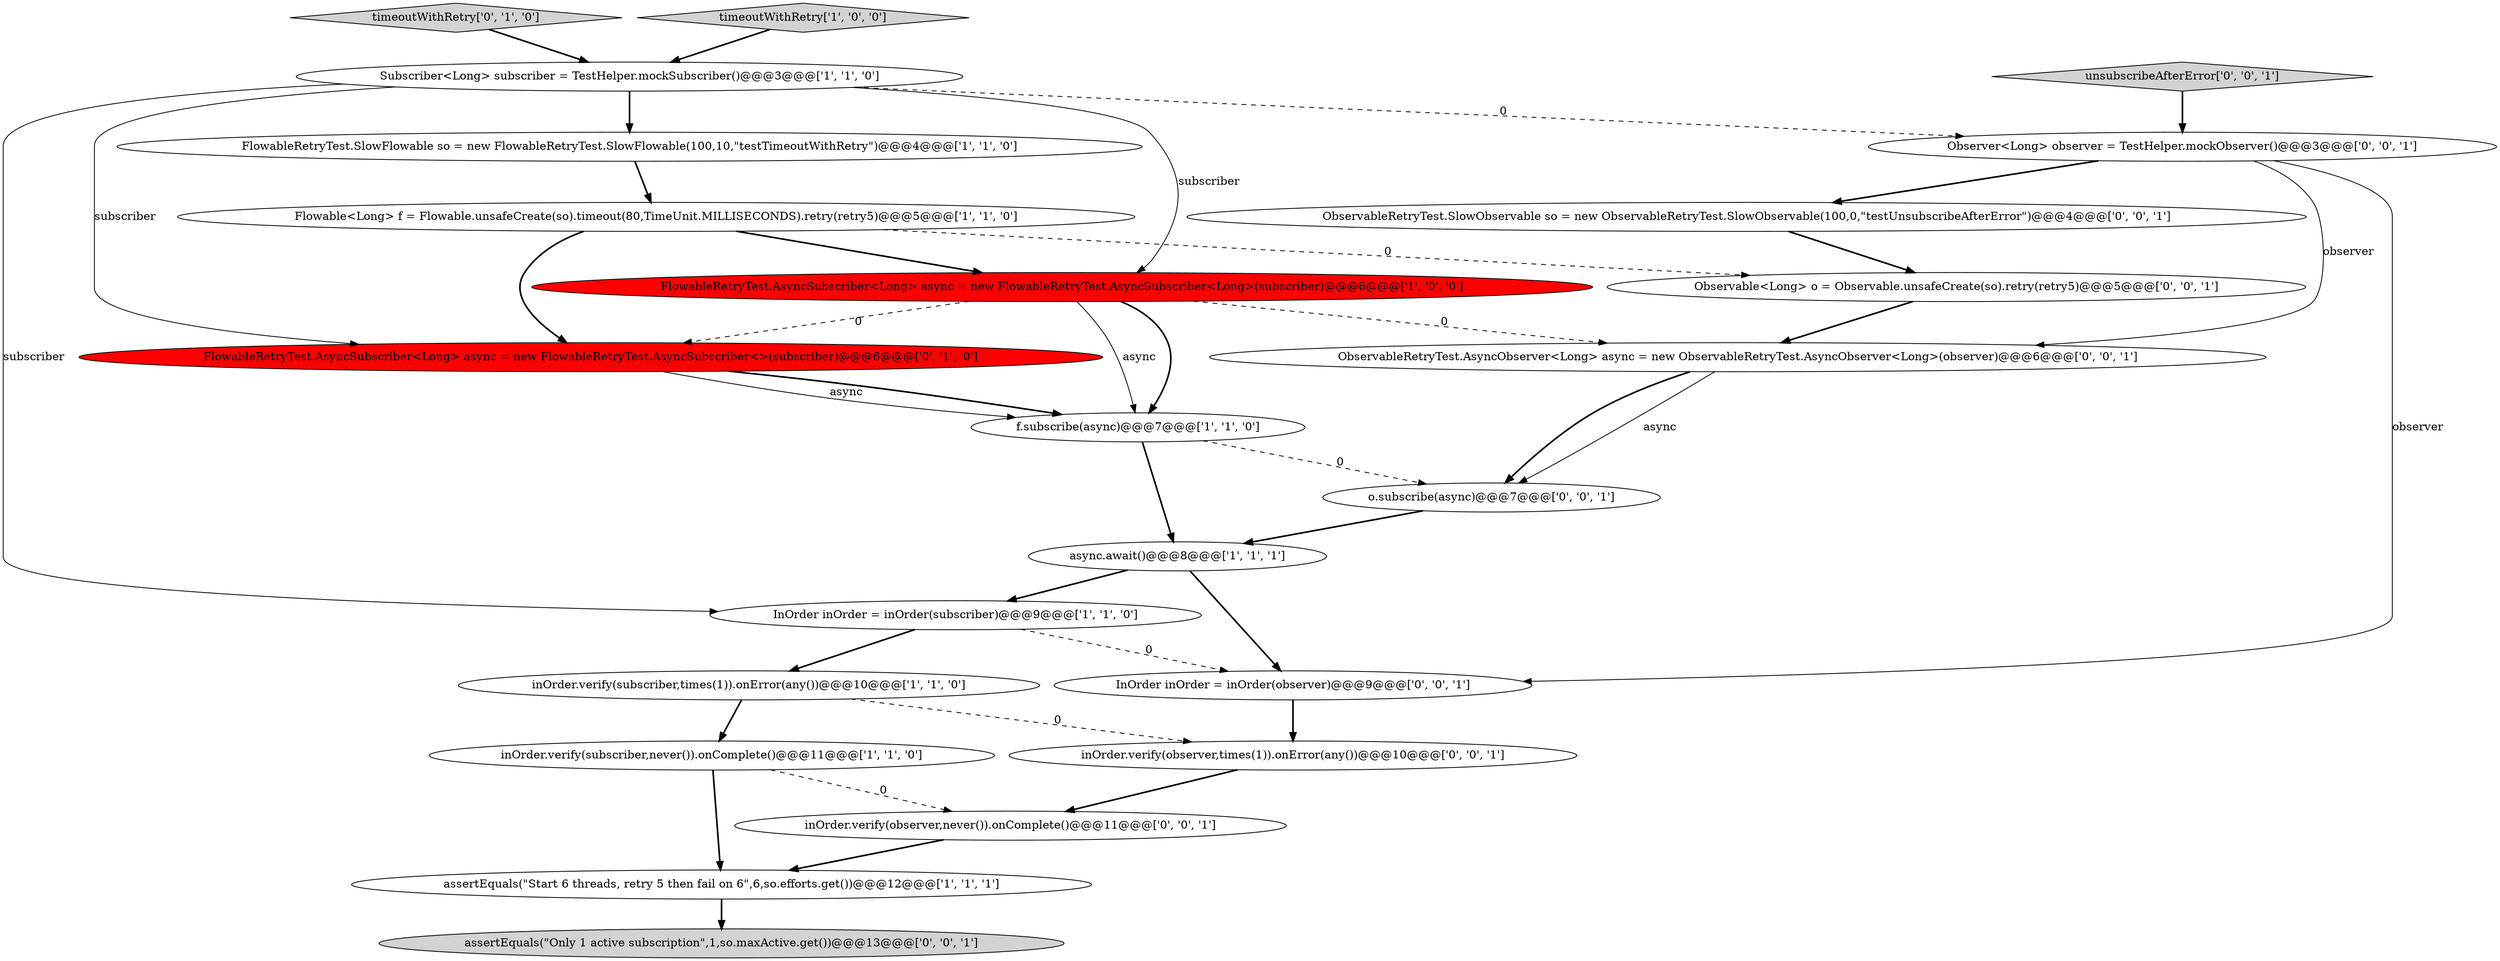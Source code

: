 digraph {
8 [style = filled, label = "InOrder inOrder = inOrder(subscriber)@@@9@@@['1', '1', '0']", fillcolor = white, shape = ellipse image = "AAA0AAABBB1BBB"];
12 [style = filled, label = "timeoutWithRetry['0', '1', '0']", fillcolor = lightgray, shape = diamond image = "AAA0AAABBB2BBB"];
0 [style = filled, label = "assertEquals(\"Start 6 threads, retry 5 then fail on 6\",6,so.efforts.get())@@@12@@@['1', '1', '1']", fillcolor = white, shape = ellipse image = "AAA0AAABBB1BBB"];
22 [style = filled, label = "Observable<Long> o = Observable.unsafeCreate(so).retry(retry5)@@@5@@@['0', '0', '1']", fillcolor = white, shape = ellipse image = "AAA0AAABBB3BBB"];
21 [style = filled, label = "Observer<Long> observer = TestHelper.mockObserver()@@@3@@@['0', '0', '1']", fillcolor = white, shape = ellipse image = "AAA0AAABBB3BBB"];
9 [style = filled, label = "FlowableRetryTest.AsyncSubscriber<Long> async = new FlowableRetryTest.AsyncSubscriber<Long>(subscriber)@@@6@@@['1', '0', '0']", fillcolor = red, shape = ellipse image = "AAA1AAABBB1BBB"];
10 [style = filled, label = "inOrder.verify(subscriber,times(1)).onError(any())@@@10@@@['1', '1', '0']", fillcolor = white, shape = ellipse image = "AAA0AAABBB1BBB"];
15 [style = filled, label = "assertEquals(\"Only 1 active subscription\",1,so.maxActive.get())@@@13@@@['0', '0', '1']", fillcolor = lightgray, shape = ellipse image = "AAA0AAABBB3BBB"];
13 [style = filled, label = "o.subscribe(async)@@@7@@@['0', '0', '1']", fillcolor = white, shape = ellipse image = "AAA0AAABBB3BBB"];
2 [style = filled, label = "timeoutWithRetry['1', '0', '0']", fillcolor = lightgray, shape = diamond image = "AAA0AAABBB1BBB"];
1 [style = filled, label = "Subscriber<Long> subscriber = TestHelper.mockSubscriber()@@@3@@@['1', '1', '0']", fillcolor = white, shape = ellipse image = "AAA0AAABBB1BBB"];
20 [style = filled, label = "inOrder.verify(observer,times(1)).onError(any())@@@10@@@['0', '0', '1']", fillcolor = white, shape = ellipse image = "AAA0AAABBB3BBB"];
4 [style = filled, label = "FlowableRetryTest.SlowFlowable so = new FlowableRetryTest.SlowFlowable(100,10,\"testTimeoutWithRetry\")@@@4@@@['1', '1', '0']", fillcolor = white, shape = ellipse image = "AAA0AAABBB1BBB"];
3 [style = filled, label = "inOrder.verify(subscriber,never()).onComplete()@@@11@@@['1', '1', '0']", fillcolor = white, shape = ellipse image = "AAA0AAABBB1BBB"];
6 [style = filled, label = "Flowable<Long> f = Flowable.unsafeCreate(so).timeout(80,TimeUnit.MILLISECONDS).retry(retry5)@@@5@@@['1', '1', '0']", fillcolor = white, shape = ellipse image = "AAA0AAABBB1BBB"];
11 [style = filled, label = "FlowableRetryTest.AsyncSubscriber<Long> async = new FlowableRetryTest.AsyncSubscriber<>(subscriber)@@@6@@@['0', '1', '0']", fillcolor = red, shape = ellipse image = "AAA1AAABBB2BBB"];
14 [style = filled, label = "InOrder inOrder = inOrder(observer)@@@9@@@['0', '0', '1']", fillcolor = white, shape = ellipse image = "AAA0AAABBB3BBB"];
17 [style = filled, label = "unsubscribeAfterError['0', '0', '1']", fillcolor = lightgray, shape = diamond image = "AAA0AAABBB3BBB"];
7 [style = filled, label = "f.subscribe(async)@@@7@@@['1', '1', '0']", fillcolor = white, shape = ellipse image = "AAA0AAABBB1BBB"];
18 [style = filled, label = "inOrder.verify(observer,never()).onComplete()@@@11@@@['0', '0', '1']", fillcolor = white, shape = ellipse image = "AAA0AAABBB3BBB"];
5 [style = filled, label = "async.await()@@@8@@@['1', '1', '1']", fillcolor = white, shape = ellipse image = "AAA0AAABBB1BBB"];
16 [style = filled, label = "ObservableRetryTest.AsyncObserver<Long> async = new ObservableRetryTest.AsyncObserver<Long>(observer)@@@6@@@['0', '0', '1']", fillcolor = white, shape = ellipse image = "AAA0AAABBB3BBB"];
19 [style = filled, label = "ObservableRetryTest.SlowObservable so = new ObservableRetryTest.SlowObservable(100,0,\"testUnsubscribeAfterError\")@@@4@@@['0', '0', '1']", fillcolor = white, shape = ellipse image = "AAA0AAABBB3BBB"];
16->13 [style = solid, label="async"];
5->8 [style = bold, label=""];
8->10 [style = bold, label=""];
1->4 [style = bold, label=""];
16->13 [style = bold, label=""];
9->16 [style = dashed, label="0"];
1->8 [style = solid, label="subscriber"];
21->19 [style = bold, label=""];
4->6 [style = bold, label=""];
22->16 [style = bold, label=""];
2->1 [style = bold, label=""];
3->18 [style = dashed, label="0"];
1->9 [style = solid, label="subscriber"];
1->11 [style = solid, label="subscriber"];
10->3 [style = bold, label=""];
1->21 [style = dashed, label="0"];
5->14 [style = bold, label=""];
8->14 [style = dashed, label="0"];
9->7 [style = bold, label=""];
12->1 [style = bold, label=""];
0->15 [style = bold, label=""];
9->7 [style = solid, label="async"];
3->0 [style = bold, label=""];
6->22 [style = dashed, label="0"];
20->18 [style = bold, label=""];
7->5 [style = bold, label=""];
11->7 [style = solid, label="async"];
6->11 [style = bold, label=""];
7->13 [style = dashed, label="0"];
13->5 [style = bold, label=""];
9->11 [style = dashed, label="0"];
10->20 [style = dashed, label="0"];
21->14 [style = solid, label="observer"];
6->9 [style = bold, label=""];
21->16 [style = solid, label="observer"];
19->22 [style = bold, label=""];
17->21 [style = bold, label=""];
18->0 [style = bold, label=""];
11->7 [style = bold, label=""];
14->20 [style = bold, label=""];
}
